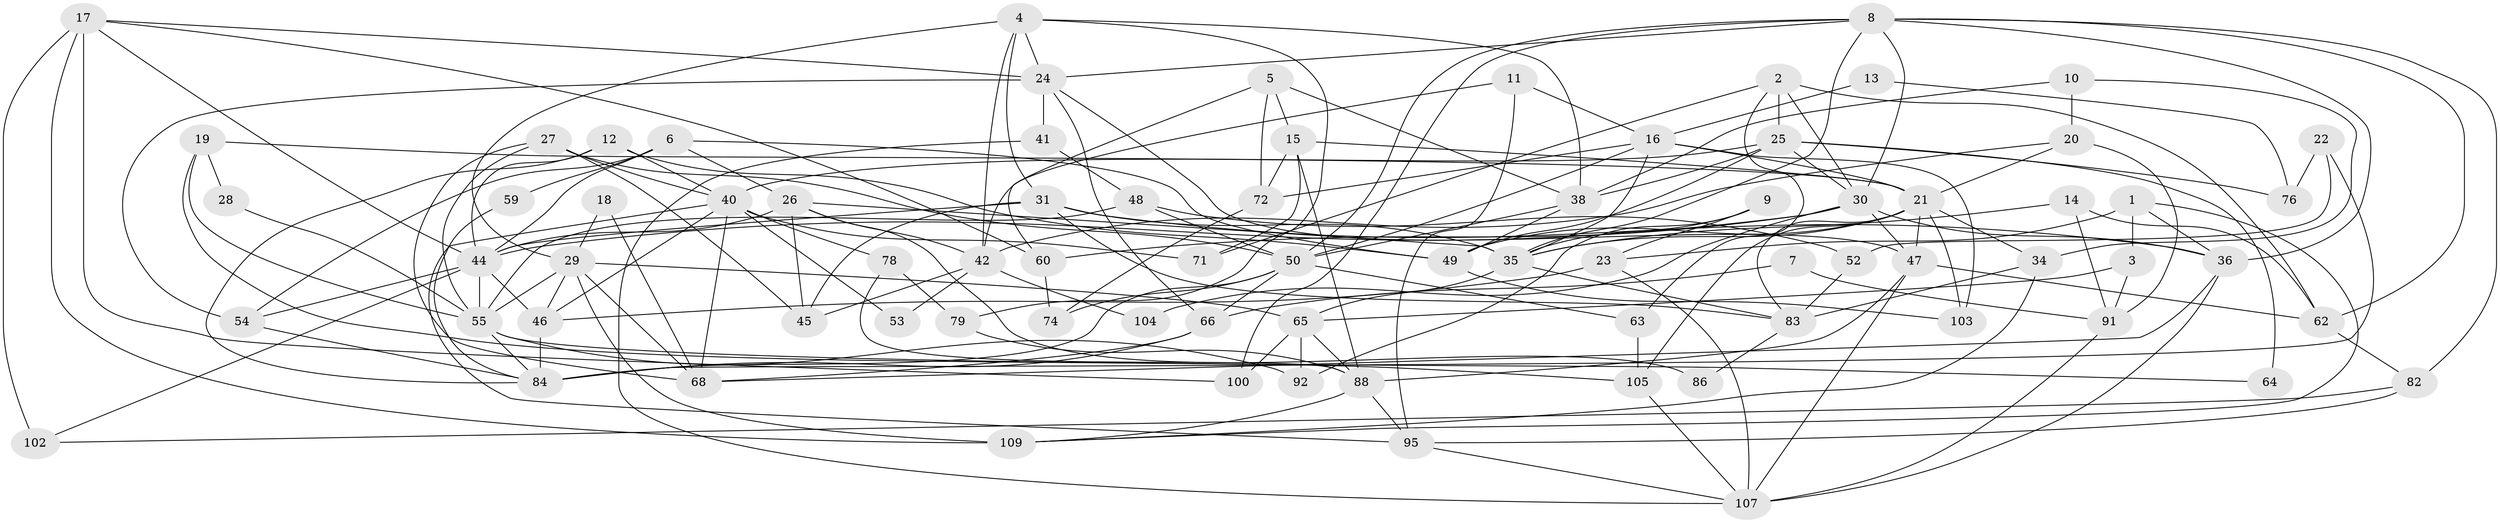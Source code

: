 // original degree distribution, {4: 0.2605042016806723, 5: 0.19327731092436976, 3: 0.2689075630252101, 2: 0.13445378151260504, 7: 0.04201680672268908, 6: 0.09243697478991597, 8: 0.008403361344537815}
// Generated by graph-tools (version 1.1) at 2025/41/03/06/25 10:41:57]
// undirected, 78 vertices, 187 edges
graph export_dot {
graph [start="1"]
  node [color=gray90,style=filled];
  1;
  2;
  3;
  4 [super="+106"];
  5 [super="+51"];
  6 [super="+56"];
  7 [super="+99"];
  8 [super="+33"];
  9;
  10;
  11;
  12 [super="+73"];
  13;
  14;
  15 [super="+111"];
  16 [super="+110"];
  17 [super="+70"];
  18;
  19 [super="+39"];
  20;
  21 [super="+57"];
  22;
  23 [super="+97"];
  24 [super="+81"];
  25 [super="+32"];
  26 [super="+43"];
  27 [super="+89"];
  28;
  29 [super="+119"];
  30 [super="+58"];
  31 [super="+80"];
  34 [super="+61"];
  35 [super="+37"];
  36 [super="+67"];
  38 [super="+112"];
  40 [super="+118"];
  41;
  42 [super="+85"];
  44 [super="+113"];
  45 [super="+75"];
  46 [super="+101"];
  47;
  48;
  49 [super="+69"];
  50 [super="+90"];
  52;
  53;
  54 [super="+87"];
  55 [super="+98"];
  59;
  60;
  62 [super="+115"];
  63;
  64;
  65 [super="+77"];
  66 [super="+117"];
  68 [super="+96"];
  71;
  72;
  74;
  76;
  78;
  79;
  82;
  83 [super="+114"];
  84 [super="+108"];
  86;
  88 [super="+93"];
  91 [super="+94"];
  92;
  95;
  100;
  102;
  103;
  104;
  105;
  107 [super="+116"];
  109;
  1 -- 36;
  1 -- 109;
  1 -- 3;
  1 -- 23;
  2 -- 71;
  2 -- 63;
  2 -- 25;
  2 -- 62;
  2 -- 30;
  3 -- 65;
  3 -- 91;
  4 -- 24;
  4 -- 38;
  4 -- 42;
  4 -- 29;
  4 -- 79;
  4 -- 31;
  5 -- 60;
  5 -- 72;
  5 -- 38;
  5 -- 15;
  6 -- 44;
  6 -- 54;
  6 -- 26;
  6 -- 59;
  6 -- 49;
  7 -- 91;
  7 -- 66 [weight=2];
  8 -- 30;
  8 -- 100;
  8 -- 62;
  8 -- 82;
  8 -- 35;
  8 -- 50;
  8 -- 24;
  8 -- 36;
  9 -- 92;
  9 -- 35;
  9 -- 23;
  10 -- 38;
  10 -- 20;
  10 -- 34;
  11 -- 95;
  11 -- 16;
  11 -- 42;
  12 -- 84;
  12 -- 40;
  12 -- 49;
  12 -- 44;
  13 -- 76;
  13 -- 16;
  14 -- 62;
  14 -- 91;
  14 -- 35;
  15 -- 71;
  15 -- 72;
  15 -- 21;
  15 -- 88;
  16 -- 35;
  16 -- 103 [weight=2];
  16 -- 21;
  16 -- 50;
  16 -- 72;
  17 -- 109 [weight=2];
  17 -- 100;
  17 -- 102;
  17 -- 60;
  17 -- 24;
  17 -- 44;
  18 -- 68;
  18 -- 29;
  19 -- 105;
  19 -- 28;
  19 -- 21;
  19 -- 55;
  20 -- 91 [weight=2];
  20 -- 21;
  20 -- 42;
  21 -- 83;
  21 -- 34;
  21 -- 103;
  21 -- 105;
  21 -- 35;
  21 -- 47;
  21 -- 49;
  22 -- 84;
  22 -- 52;
  22 -- 76;
  23 -- 107;
  23 -- 46;
  24 -- 66;
  24 -- 47;
  24 -- 54;
  24 -- 41;
  25 -- 40;
  25 -- 64;
  25 -- 76;
  25 -- 30;
  25 -- 49;
  25 -- 38;
  26 -- 44;
  26 -- 86;
  26 -- 42;
  26 -- 35 [weight=2];
  26 -- 45;
  27 -- 45;
  27 -- 50;
  27 -- 55;
  27 -- 40;
  27 -- 68;
  28 -- 55;
  29 -- 65;
  29 -- 46;
  29 -- 55 [weight=2];
  29 -- 109;
  29 -- 68;
  30 -- 44;
  30 -- 60;
  30 -- 104;
  30 -- 36;
  30 -- 47;
  31 -- 36;
  31 -- 83;
  31 -- 35;
  31 -- 44;
  31 -- 45;
  34 -- 83;
  34 -- 109;
  35 -- 83;
  35 -- 65;
  36 -- 107;
  36 -- 68;
  38 -- 50;
  38 -- 49;
  40 -- 78;
  40 -- 68;
  40 -- 71;
  40 -- 95;
  40 -- 53;
  40 -- 46;
  41 -- 48;
  41 -- 107;
  42 -- 45;
  42 -- 53;
  42 -- 104;
  44 -- 102;
  44 -- 55;
  44 -- 46;
  44 -- 54;
  46 -- 84;
  47 -- 62;
  47 -- 88;
  47 -- 107;
  48 -- 55;
  48 -- 50;
  48 -- 52;
  49 -- 103;
  50 -- 74;
  50 -- 84;
  50 -- 66;
  50 -- 63;
  52 -- 83;
  54 -- 84;
  55 -- 92;
  55 -- 64;
  55 -- 84;
  59 -- 84;
  60 -- 74;
  62 -- 82;
  63 -- 105;
  65 -- 88;
  65 -- 100;
  65 -- 92;
  66 -- 84 [weight=2];
  66 -- 68;
  72 -- 74;
  78 -- 79;
  78 -- 88;
  79 -- 88;
  82 -- 95;
  82 -- 102;
  83 -- 86;
  88 -- 109;
  88 -- 95;
  91 -- 107;
  95 -- 107;
  105 -- 107;
}
